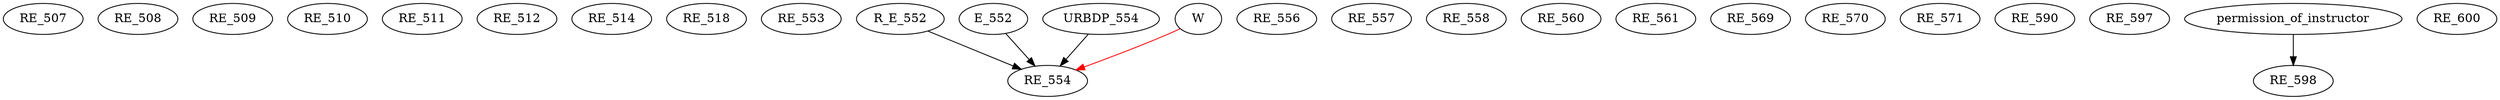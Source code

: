 digraph G {
    RE_507;
    RE_508;
    RE_509;
    RE_510;
    RE_511;
    RE_512;
    RE_514;
    RE_518;
    RE_553;
    edge [color=black];
    R_E_552 -> RE_554;
    E_552 -> RE_554;
    URBDP_554 -> RE_554;
    edge [color=red];
    W -> RE_554;
    RE_556;
    RE_557;
    RE_558;
    RE_560;
    RE_561;
    RE_569;
    RE_570;
    RE_571;
    RE_590;
    RE_597;
    edge [color=black];
    permission_of_instructor -> RE_598;
    RE_600;
}
